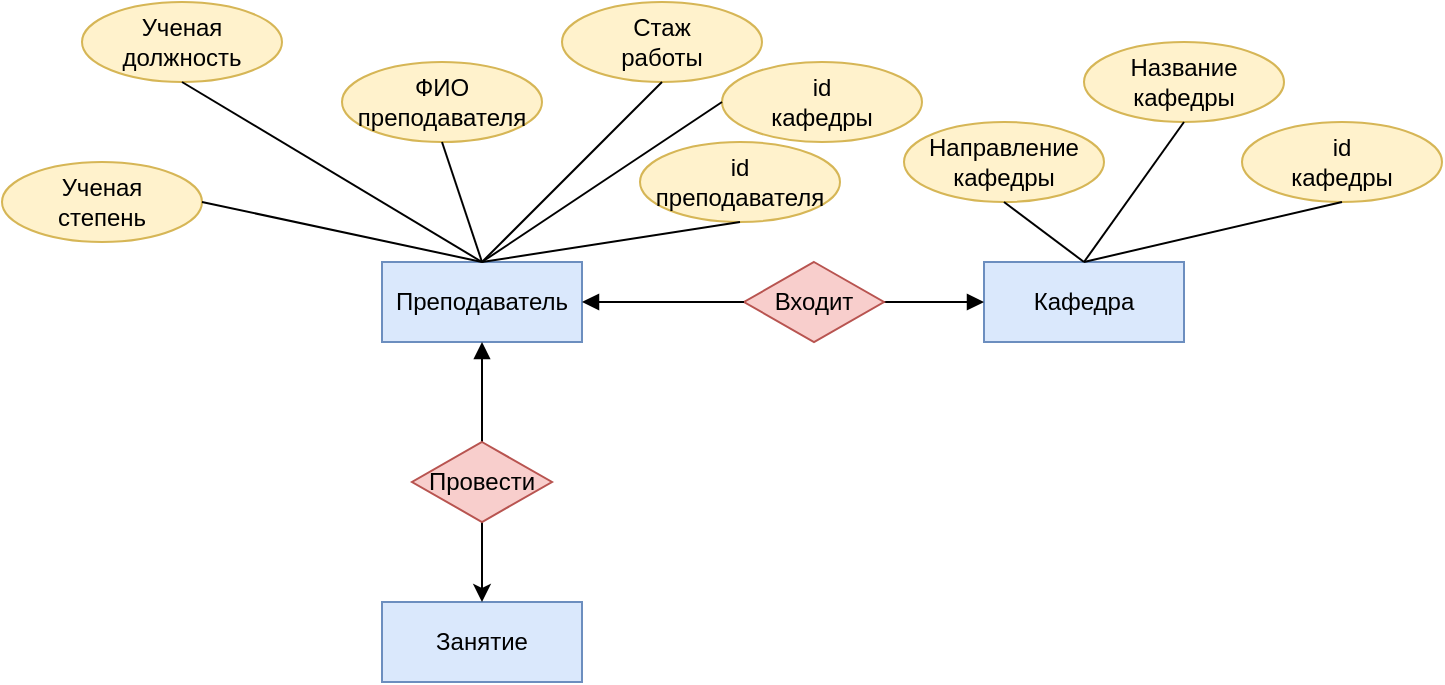 <mxfile version="21.7.5" type="github" pages="2">
  <diagram name="БД по легенде" id="sGeUlYy9vwEeiNY2uGgN">
    <mxGraphModel dx="815" dy="453" grid="1" gridSize="10" guides="1" tooltips="1" connect="1" arrows="1" fold="1" page="1" pageScale="1" pageWidth="1169" pageHeight="827" math="0" shadow="0">
      <root>
        <mxCell id="0" />
        <mxCell id="1" parent="0" />
        <mxCell id="uCGw5AGLY04dyCAMHAdB-1" value="Преподаватель" style="whiteSpace=wrap;html=1;align=center;fillColor=#dae8fc;strokeColor=#6c8ebf;" vertex="1" parent="1">
          <mxGeometry x="259" y="200" width="100" height="40" as="geometry" />
        </mxCell>
        <mxCell id="uCGw5AGLY04dyCAMHAdB-2" value="id&lt;br&gt;преподавателя" style="ellipse;whiteSpace=wrap;html=1;align=center;fillColor=#fff2cc;strokeColor=#d6b656;" vertex="1" parent="1">
          <mxGeometry x="388" y="140" width="100" height="40" as="geometry" />
        </mxCell>
        <mxCell id="uCGw5AGLY04dyCAMHAdB-3" value="" style="endArrow=none;html=1;rounded=0;exitX=0.5;exitY=0;exitDx=0;exitDy=0;entryX=0.5;entryY=1;entryDx=0;entryDy=0;" edge="1" parent="1" source="uCGw5AGLY04dyCAMHAdB-1" target="uCGw5AGLY04dyCAMHAdB-2">
          <mxGeometry relative="1" as="geometry">
            <mxPoint x="499" y="260" as="sourcePoint" />
            <mxPoint x="659" y="260" as="targetPoint" />
          </mxGeometry>
        </mxCell>
        <mxCell id="QbVVztGcTK3Fgc8BxsRY-1" value="ФИО преподавателя" style="ellipse;whiteSpace=wrap;html=1;align=center;fillColor=#fff2cc;strokeColor=#d6b656;" vertex="1" parent="1">
          <mxGeometry x="239" y="100" width="100" height="40" as="geometry" />
        </mxCell>
        <mxCell id="QbVVztGcTK3Fgc8BxsRY-2" value="" style="endArrow=none;html=1;rounded=0;exitX=0.5;exitY=0;exitDx=0;exitDy=0;entryX=0.5;entryY=1;entryDx=0;entryDy=0;" edge="1" parent="1" source="uCGw5AGLY04dyCAMHAdB-1" target="QbVVztGcTK3Fgc8BxsRY-1">
          <mxGeometry relative="1" as="geometry">
            <mxPoint x="319" y="210" as="sourcePoint" />
            <mxPoint x="409" y="160" as="targetPoint" />
          </mxGeometry>
        </mxCell>
        <mxCell id="QbVVztGcTK3Fgc8BxsRY-3" value="Ученая&lt;br&gt;степень" style="ellipse;whiteSpace=wrap;html=1;align=center;fillColor=#fff2cc;strokeColor=#d6b656;" vertex="1" parent="1">
          <mxGeometry x="69" y="150" width="100" height="40" as="geometry" />
        </mxCell>
        <mxCell id="QbVVztGcTK3Fgc8BxsRY-4" value="" style="endArrow=none;html=1;rounded=0;exitX=0.5;exitY=0;exitDx=0;exitDy=0;entryX=1;entryY=0.5;entryDx=0;entryDy=0;" edge="1" parent="1" source="uCGw5AGLY04dyCAMHAdB-1" target="QbVVztGcTK3Fgc8BxsRY-3">
          <mxGeometry relative="1" as="geometry">
            <mxPoint x="319" y="210" as="sourcePoint" />
            <mxPoint x="299" y="150" as="targetPoint" />
          </mxGeometry>
        </mxCell>
        <mxCell id="NM6c5XdRZL2ESbNA_S3p-1" value="Ученая&lt;br&gt;должность" style="ellipse;whiteSpace=wrap;html=1;align=center;fillColor=#fff2cc;strokeColor=#d6b656;" vertex="1" parent="1">
          <mxGeometry x="109" y="70" width="100" height="40" as="geometry" />
        </mxCell>
        <mxCell id="NM6c5XdRZL2ESbNA_S3p-3" value="" style="endArrow=none;html=1;rounded=0;entryX=0.5;entryY=1;entryDx=0;entryDy=0;" edge="1" parent="1" target="NM6c5XdRZL2ESbNA_S3p-1">
          <mxGeometry relative="1" as="geometry">
            <mxPoint x="309" y="200" as="sourcePoint" />
            <mxPoint x="179" y="180" as="targetPoint" />
          </mxGeometry>
        </mxCell>
        <mxCell id="av2H3Zy9a9CfQhX6FiiT-1" value="Стаж&lt;br&gt;работы" style="ellipse;whiteSpace=wrap;html=1;align=center;fillColor=#fff2cc;strokeColor=#d6b656;" vertex="1" parent="1">
          <mxGeometry x="349" y="70" width="100" height="40" as="geometry" />
        </mxCell>
        <mxCell id="av2H3Zy9a9CfQhX6FiiT-2" value="" style="endArrow=none;html=1;rounded=0;exitX=0.5;exitY=0;exitDx=0;exitDy=0;entryX=0.5;entryY=1;entryDx=0;entryDy=0;" edge="1" parent="1" source="uCGw5AGLY04dyCAMHAdB-1" target="av2H3Zy9a9CfQhX6FiiT-1">
          <mxGeometry relative="1" as="geometry">
            <mxPoint x="319" y="210" as="sourcePoint" />
            <mxPoint x="299" y="150" as="targetPoint" />
          </mxGeometry>
        </mxCell>
        <mxCell id="HR05W4g9eiC7M7KnaOL6-1" value="Кафедра" style="whiteSpace=wrap;html=1;align=center;fillColor=#dae8fc;strokeColor=#6c8ebf;" vertex="1" parent="1">
          <mxGeometry x="560" y="200" width="100" height="40" as="geometry" />
        </mxCell>
        <mxCell id="HR05W4g9eiC7M7KnaOL6-2" value="id&lt;br&gt;кафедры" style="ellipse;whiteSpace=wrap;html=1;align=center;fillColor=#fff2cc;strokeColor=#d6b656;" vertex="1" parent="1">
          <mxGeometry x="689" y="130" width="100" height="40" as="geometry" />
        </mxCell>
        <mxCell id="HR05W4g9eiC7M7KnaOL6-3" value="" style="endArrow=none;html=1;rounded=0;exitX=0.5;exitY=0;exitDx=0;exitDy=0;entryX=0.5;entryY=1;entryDx=0;entryDy=0;" edge="1" parent="1" target="HR05W4g9eiC7M7KnaOL6-2" source="HR05W4g9eiC7M7KnaOL6-1">
          <mxGeometry relative="1" as="geometry">
            <mxPoint x="610" y="200" as="sourcePoint" />
            <mxPoint x="960" y="260" as="targetPoint" />
          </mxGeometry>
        </mxCell>
        <mxCell id="Fau7_6ZUzu-b7s0-0D0c-1" value="Название&lt;br&gt;кафедры" style="ellipse;whiteSpace=wrap;html=1;align=center;fillColor=#fff2cc;strokeColor=#d6b656;" vertex="1" parent="1">
          <mxGeometry x="610" y="90" width="100" height="40" as="geometry" />
        </mxCell>
        <mxCell id="Fau7_6ZUzu-b7s0-0D0c-2" value="" style="endArrow=none;html=1;rounded=0;entryX=0.5;entryY=1;entryDx=0;entryDy=0;" edge="1" parent="1" target="Fau7_6ZUzu-b7s0-0D0c-1">
          <mxGeometry relative="1" as="geometry">
            <mxPoint x="610" y="200" as="sourcePoint" />
            <mxPoint x="860" y="215" as="targetPoint" />
          </mxGeometry>
        </mxCell>
        <mxCell id="xo1l-9qeEOo4T0VHLbzQ-2" style="edgeStyle=orthogonalEdgeStyle;rounded=0;orthogonalLoop=1;jettySize=auto;html=1;entryX=0;entryY=0.5;entryDx=0;entryDy=0;endArrow=block;endFill=1;" edge="1" parent="1" source="xo1l-9qeEOo4T0VHLbzQ-1" target="HR05W4g9eiC7M7KnaOL6-1">
          <mxGeometry relative="1" as="geometry" />
        </mxCell>
        <mxCell id="xo1l-9qeEOo4T0VHLbzQ-1" value="Входит" style="shape=rhombus;perimeter=rhombusPerimeter;whiteSpace=wrap;html=1;align=center;fillColor=#f8cecc;strokeColor=#b85450;" vertex="1" parent="1">
          <mxGeometry x="440" y="200" width="70" height="40" as="geometry" />
        </mxCell>
        <mxCell id="xo1l-9qeEOo4T0VHLbzQ-3" style="rounded=0;orthogonalLoop=1;jettySize=auto;html=1;entryX=1;entryY=0.5;entryDx=0;entryDy=0;endArrow=block;endFill=1;exitX=0;exitY=0.5;exitDx=0;exitDy=0;" edge="1" parent="1" source="xo1l-9qeEOo4T0VHLbzQ-1" target="uCGw5AGLY04dyCAMHAdB-1">
          <mxGeometry relative="1" as="geometry">
            <mxPoint x="520" y="230" as="sourcePoint" />
            <mxPoint x="610" y="230" as="targetPoint" />
          </mxGeometry>
        </mxCell>
        <mxCell id="xo1l-9qeEOo4T0VHLbzQ-4" value="id&lt;br&gt;кафедры" style="ellipse;whiteSpace=wrap;html=1;align=center;fillColor=#fff2cc;strokeColor=#d6b656;" vertex="1" parent="1">
          <mxGeometry x="429" y="100" width="100" height="40" as="geometry" />
        </mxCell>
        <mxCell id="xo1l-9qeEOo4T0VHLbzQ-5" value="" style="endArrow=none;html=1;rounded=0;exitX=0.5;exitY=0;exitDx=0;exitDy=0;entryX=0;entryY=0.5;entryDx=0;entryDy=0;" edge="1" parent="1" source="uCGw5AGLY04dyCAMHAdB-1" target="xo1l-9qeEOo4T0VHLbzQ-4">
          <mxGeometry relative="1" as="geometry">
            <mxPoint x="319" y="210" as="sourcePoint" />
            <mxPoint x="448" y="190" as="targetPoint" />
          </mxGeometry>
        </mxCell>
        <mxCell id="xo1l-9qeEOo4T0VHLbzQ-6" value="Занятие" style="whiteSpace=wrap;html=1;align=center;fillColor=#dae8fc;strokeColor=#6c8ebf;" vertex="1" parent="1">
          <mxGeometry x="259" y="370" width="100" height="40" as="geometry" />
        </mxCell>
        <mxCell id="jxvkgZLHbUTIYKdbFFEf-5" style="edgeStyle=orthogonalEdgeStyle;rounded=0;orthogonalLoop=1;jettySize=auto;html=1;entryX=0.5;entryY=1;entryDx=0;entryDy=0;endArrow=block;endFill=1;" edge="1" parent="1" source="xo1l-9qeEOo4T0VHLbzQ-7" target="uCGw5AGLY04dyCAMHAdB-1">
          <mxGeometry relative="1" as="geometry" />
        </mxCell>
        <mxCell id="jxvkgZLHbUTIYKdbFFEf-6" style="edgeStyle=orthogonalEdgeStyle;rounded=0;orthogonalLoop=1;jettySize=auto;html=1;entryX=0.5;entryY=0;entryDx=0;entryDy=0;" edge="1" parent="1" source="xo1l-9qeEOo4T0VHLbzQ-7" target="xo1l-9qeEOo4T0VHLbzQ-6">
          <mxGeometry relative="1" as="geometry" />
        </mxCell>
        <mxCell id="xo1l-9qeEOo4T0VHLbzQ-7" value="Провести" style="shape=rhombus;perimeter=rhombusPerimeter;whiteSpace=wrap;html=1;align=center;fillColor=#f8cecc;strokeColor=#b85450;" vertex="1" parent="1">
          <mxGeometry x="274" y="290" width="70" height="40" as="geometry" />
        </mxCell>
        <mxCell id="jxvkgZLHbUTIYKdbFFEf-1" value="Направление&lt;br&gt;кафедры" style="ellipse;whiteSpace=wrap;html=1;align=center;fillColor=#fff2cc;strokeColor=#d6b656;" vertex="1" parent="1">
          <mxGeometry x="520" y="130" width="100" height="40" as="geometry" />
        </mxCell>
        <mxCell id="jxvkgZLHbUTIYKdbFFEf-2" value="" style="endArrow=none;html=1;rounded=0;entryX=0.5;entryY=1;entryDx=0;entryDy=0;exitX=0.5;exitY=0;exitDx=0;exitDy=0;" edge="1" parent="1" source="HR05W4g9eiC7M7KnaOL6-1" target="jxvkgZLHbUTIYKdbFFEf-1">
          <mxGeometry relative="1" as="geometry">
            <mxPoint x="620" y="210" as="sourcePoint" />
            <mxPoint x="670" y="135" as="targetPoint" />
          </mxGeometry>
        </mxCell>
      </root>
    </mxGraphModel>
  </diagram>
  <diagram id="Xk_3wuZY2vPUUb2sMsqM" name="Легенда">
    <mxGraphModel dx="815" dy="453" grid="1" gridSize="10" guides="1" tooltips="1" connect="1" arrows="1" fold="1" page="1" pageScale="1" pageWidth="827" pageHeight="1169" math="0" shadow="0">
      <root>
        <mxCell id="0" />
        <mxCell id="1" parent="0" />
        <mxCell id="OV-ImqMgPUlQ57Cr1s2j-1" value="Распределение учебной нагрузки. Необходимо распределять &#xa;нагрузку между преподавателями кафедры. Имеются сведения о &#xa;преподавателях, включающие наряду с анкетными данными сведения об их &#xa;ученой степени, занимаемой должности и стаже работы. Преподаватели &#xa;кафедры должны обеспечить проведение занятий по некоторым &#xa;дисциплинам. По каждой из них существует определенное количество часов. &#xa;В результате распределения нагрузки необходимо получить информацию &#xa;следующего рода: «Такой-то преподаватель проводит занятия по такой-то &#xa;дисциплине с такой-то группой». Все проводимые занятия делятся на &#xa;лекционные и практические. По каждому виду занятий устанавливается свое &#xa;количество часов. Кроме того, данные по нагрузке нужно хранить несколько &#xa;лет." style="text;whiteSpace=wrap;" vertex="1" parent="1">
          <mxGeometry x="10" y="10" width="470" height="180" as="geometry" />
        </mxCell>
      </root>
    </mxGraphModel>
  </diagram>
</mxfile>
